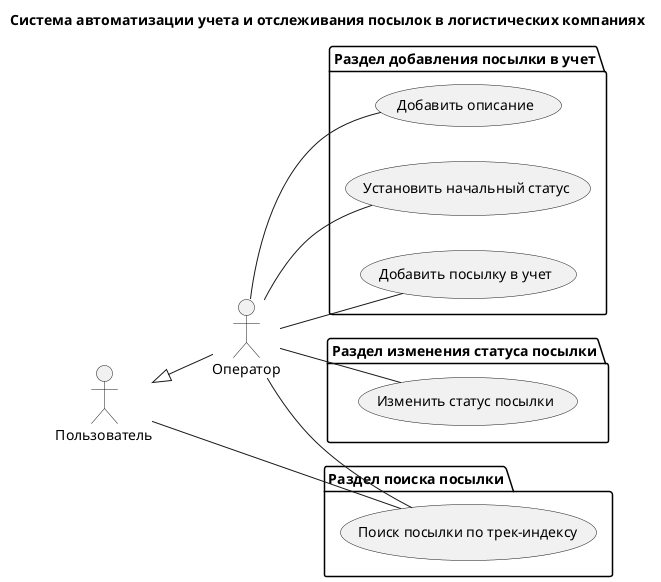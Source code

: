 @startuml Parcel tracking System Use Cases
title Система автоматизации учета и отслеживания посылок в логистических компаниях
left to right direction

actor "Пользователь" as Client
actor "Оператор" as Operator

package "Раздел добавления посылки в учет" {
    usecase "Добавить описание" as CreateDescription
    usecase "Установить начальный статус" as InstallStatus
    usecase "Добавить посылку в учет" as AddParcel
}


package "Раздел поиска посылки" {
  usecase "Поиск посылки по трек-индексу" as FindParcel
}

package "Раздел изменения статуса посылки" {
  usecase "Изменить статус посылки" as ChangeStatus
}

Client <|-- Operator

Client -- FindParcel

Operator -- CreateDescription
Operator -- InstallStatus
Operator -- AddParcel
Operator -- FindParcel
Operator -- ChangeStatus

@enduml
